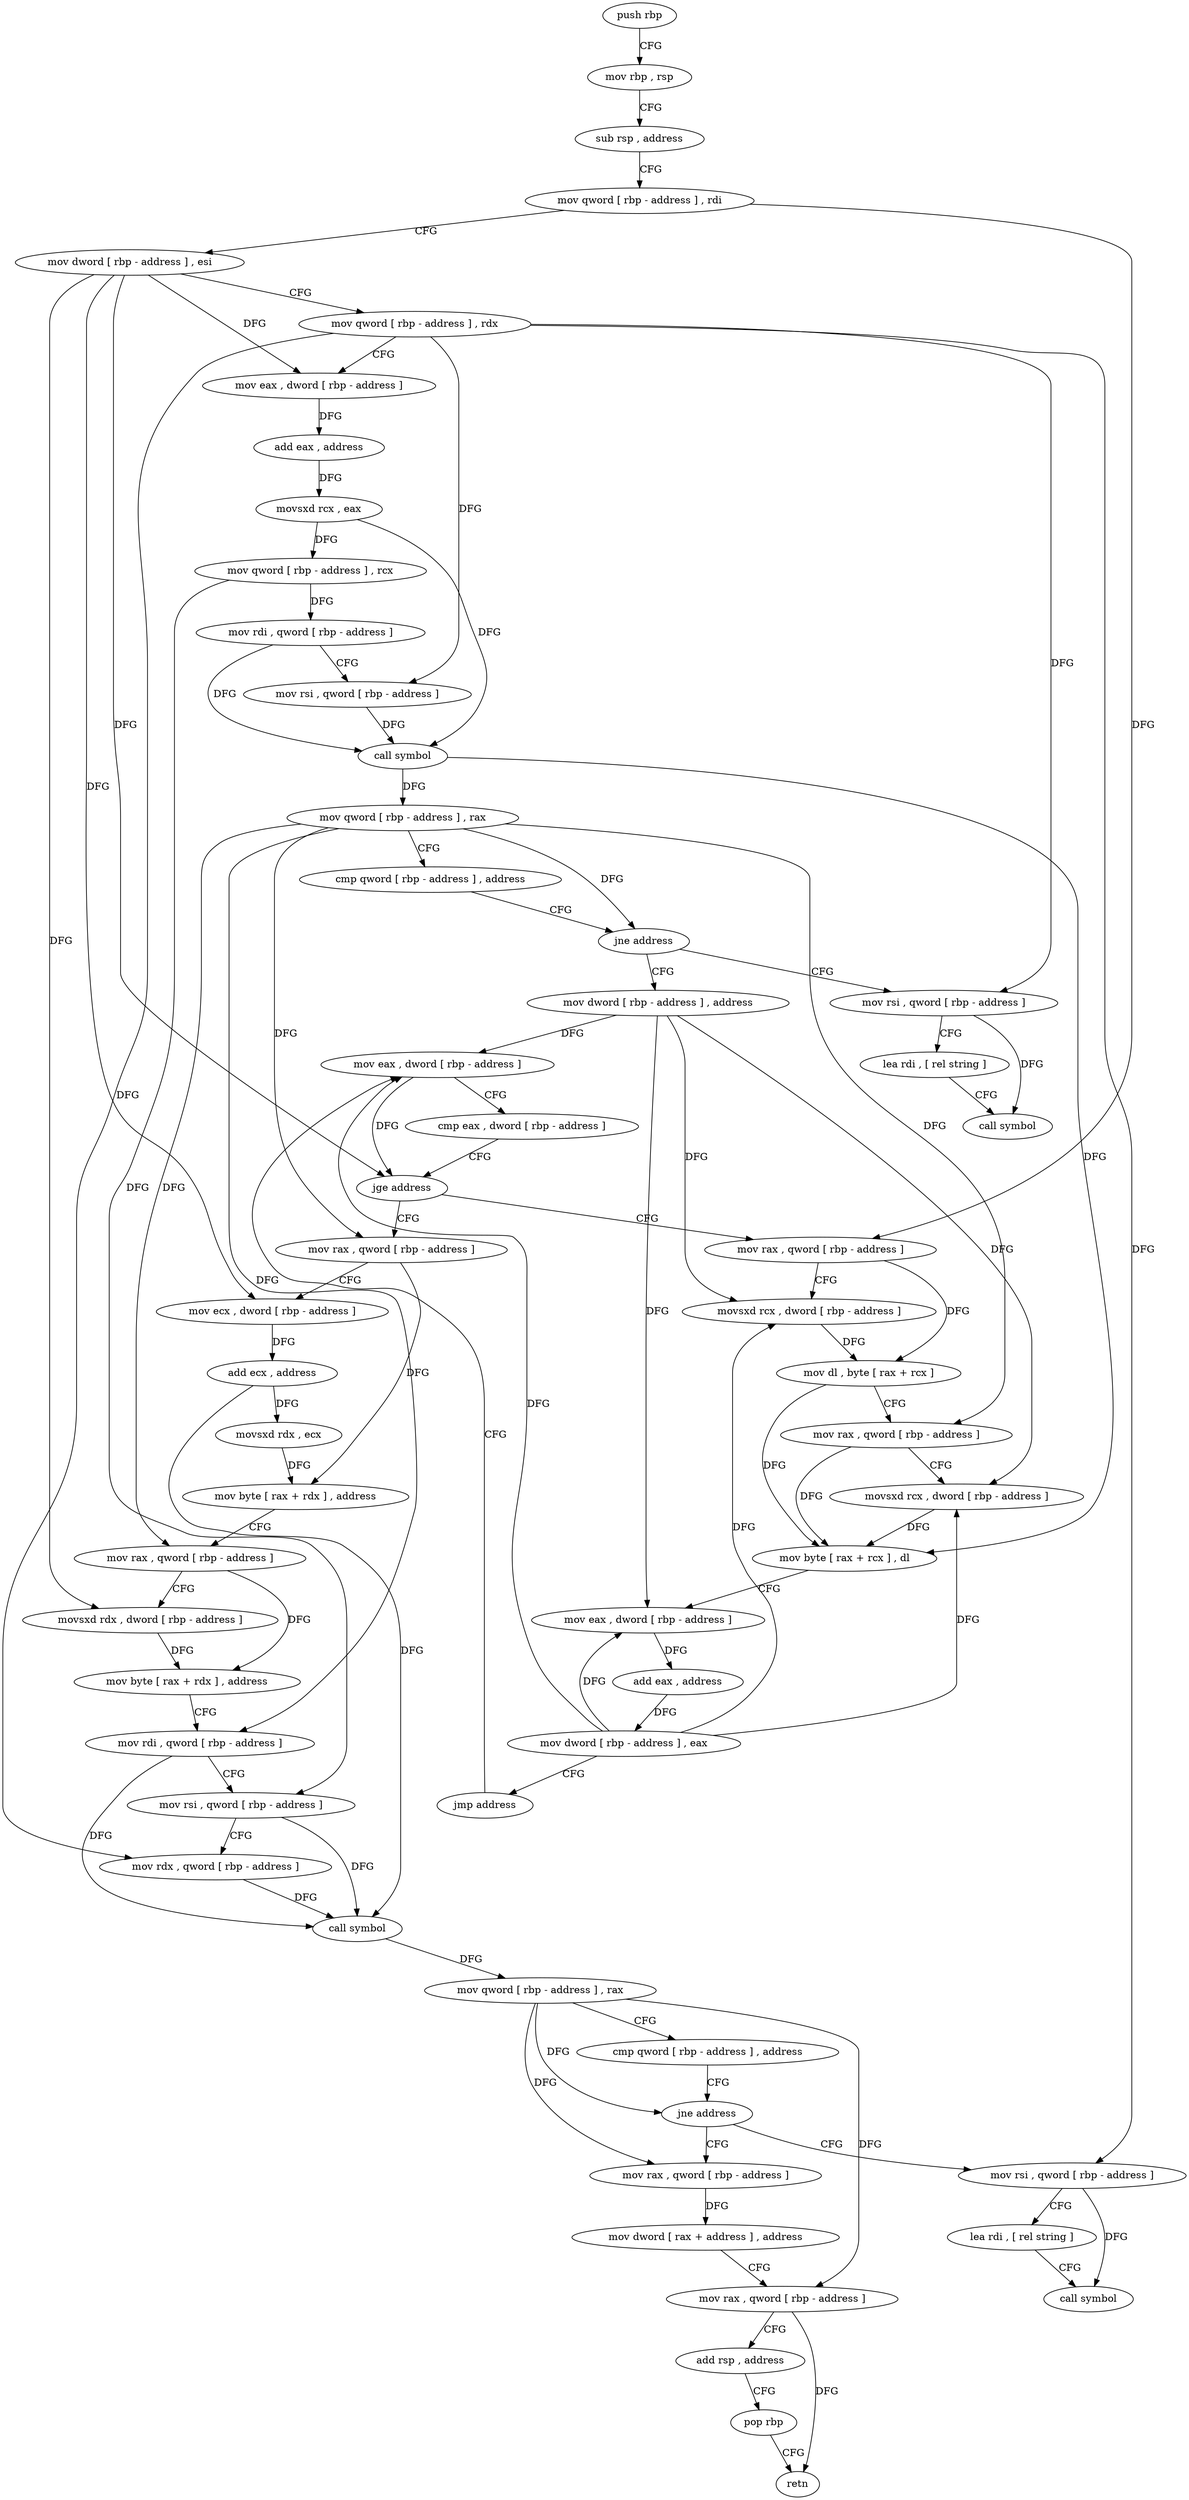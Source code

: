 digraph "func" {
"153296" [label = "push rbp" ]
"153297" [label = "mov rbp , rsp" ]
"153300" [label = "sub rsp , address" ]
"153304" [label = "mov qword [ rbp - address ] , rdi" ]
"153308" [label = "mov dword [ rbp - address ] , esi" ]
"153311" [label = "mov qword [ rbp - address ] , rdx" ]
"153315" [label = "mov eax , dword [ rbp - address ]" ]
"153318" [label = "add eax , address" ]
"153321" [label = "movsxd rcx , eax" ]
"153324" [label = "mov qword [ rbp - address ] , rcx" ]
"153328" [label = "mov rdi , qword [ rbp - address ]" ]
"153332" [label = "mov rsi , qword [ rbp - address ]" ]
"153336" [label = "call symbol" ]
"153341" [label = "mov qword [ rbp - address ] , rax" ]
"153345" [label = "cmp qword [ rbp - address ] , address" ]
"153350" [label = "jne address" ]
"153372" [label = "mov dword [ rbp - address ] , address" ]
"153356" [label = "mov rsi , qword [ rbp - address ]" ]
"153379" [label = "mov eax , dword [ rbp - address ]" ]
"153360" [label = "lea rdi , [ rel string ]" ]
"153367" [label = "call symbol" ]
"153427" [label = "mov rax , qword [ rbp - address ]" ]
"153431" [label = "mov ecx , dword [ rbp - address ]" ]
"153434" [label = "add ecx , address" ]
"153437" [label = "movsxd rdx , ecx" ]
"153440" [label = "mov byte [ rax + rdx ] , address" ]
"153444" [label = "mov rax , qword [ rbp - address ]" ]
"153448" [label = "movsxd rdx , dword [ rbp - address ]" ]
"153452" [label = "mov byte [ rax + rdx ] , address" ]
"153456" [label = "mov rdi , qword [ rbp - address ]" ]
"153460" [label = "mov rsi , qword [ rbp - address ]" ]
"153464" [label = "mov rdx , qword [ rbp - address ]" ]
"153468" [label = "call symbol" ]
"153473" [label = "mov qword [ rbp - address ] , rax" ]
"153477" [label = "cmp qword [ rbp - address ] , address" ]
"153482" [label = "jne address" ]
"153504" [label = "mov rax , qword [ rbp - address ]" ]
"153488" [label = "mov rsi , qword [ rbp - address ]" ]
"153391" [label = "mov rax , qword [ rbp - address ]" ]
"153395" [label = "movsxd rcx , dword [ rbp - address ]" ]
"153399" [label = "mov dl , byte [ rax + rcx ]" ]
"153402" [label = "mov rax , qword [ rbp - address ]" ]
"153406" [label = "movsxd rcx , dword [ rbp - address ]" ]
"153410" [label = "mov byte [ rax + rcx ] , dl" ]
"153413" [label = "mov eax , dword [ rbp - address ]" ]
"153416" [label = "add eax , address" ]
"153419" [label = "mov dword [ rbp - address ] , eax" ]
"153422" [label = "jmp address" ]
"153508" [label = "mov dword [ rax + address ] , address" ]
"153515" [label = "mov rax , qword [ rbp - address ]" ]
"153519" [label = "add rsp , address" ]
"153523" [label = "pop rbp" ]
"153524" [label = "retn" ]
"153492" [label = "lea rdi , [ rel string ]" ]
"153499" [label = "call symbol" ]
"153382" [label = "cmp eax , dword [ rbp - address ]" ]
"153385" [label = "jge address" ]
"153296" -> "153297" [ label = "CFG" ]
"153297" -> "153300" [ label = "CFG" ]
"153300" -> "153304" [ label = "CFG" ]
"153304" -> "153308" [ label = "CFG" ]
"153304" -> "153391" [ label = "DFG" ]
"153308" -> "153311" [ label = "CFG" ]
"153308" -> "153315" [ label = "DFG" ]
"153308" -> "153385" [ label = "DFG" ]
"153308" -> "153431" [ label = "DFG" ]
"153308" -> "153448" [ label = "DFG" ]
"153311" -> "153315" [ label = "CFG" ]
"153311" -> "153332" [ label = "DFG" ]
"153311" -> "153356" [ label = "DFG" ]
"153311" -> "153464" [ label = "DFG" ]
"153311" -> "153488" [ label = "DFG" ]
"153315" -> "153318" [ label = "DFG" ]
"153318" -> "153321" [ label = "DFG" ]
"153321" -> "153324" [ label = "DFG" ]
"153321" -> "153336" [ label = "DFG" ]
"153324" -> "153328" [ label = "DFG" ]
"153324" -> "153460" [ label = "DFG" ]
"153328" -> "153332" [ label = "CFG" ]
"153328" -> "153336" [ label = "DFG" ]
"153332" -> "153336" [ label = "DFG" ]
"153336" -> "153341" [ label = "DFG" ]
"153336" -> "153410" [ label = "DFG" ]
"153341" -> "153345" [ label = "CFG" ]
"153341" -> "153350" [ label = "DFG" ]
"153341" -> "153427" [ label = "DFG" ]
"153341" -> "153444" [ label = "DFG" ]
"153341" -> "153456" [ label = "DFG" ]
"153341" -> "153402" [ label = "DFG" ]
"153345" -> "153350" [ label = "CFG" ]
"153350" -> "153372" [ label = "CFG" ]
"153350" -> "153356" [ label = "CFG" ]
"153372" -> "153379" [ label = "DFG" ]
"153372" -> "153395" [ label = "DFG" ]
"153372" -> "153406" [ label = "DFG" ]
"153372" -> "153413" [ label = "DFG" ]
"153356" -> "153360" [ label = "CFG" ]
"153356" -> "153367" [ label = "DFG" ]
"153379" -> "153382" [ label = "CFG" ]
"153379" -> "153385" [ label = "DFG" ]
"153360" -> "153367" [ label = "CFG" ]
"153427" -> "153431" [ label = "CFG" ]
"153427" -> "153440" [ label = "DFG" ]
"153431" -> "153434" [ label = "DFG" ]
"153434" -> "153437" [ label = "DFG" ]
"153434" -> "153468" [ label = "DFG" ]
"153437" -> "153440" [ label = "DFG" ]
"153440" -> "153444" [ label = "CFG" ]
"153444" -> "153448" [ label = "CFG" ]
"153444" -> "153452" [ label = "DFG" ]
"153448" -> "153452" [ label = "DFG" ]
"153452" -> "153456" [ label = "CFG" ]
"153456" -> "153460" [ label = "CFG" ]
"153456" -> "153468" [ label = "DFG" ]
"153460" -> "153464" [ label = "CFG" ]
"153460" -> "153468" [ label = "DFG" ]
"153464" -> "153468" [ label = "DFG" ]
"153468" -> "153473" [ label = "DFG" ]
"153473" -> "153477" [ label = "CFG" ]
"153473" -> "153482" [ label = "DFG" ]
"153473" -> "153504" [ label = "DFG" ]
"153473" -> "153515" [ label = "DFG" ]
"153477" -> "153482" [ label = "CFG" ]
"153482" -> "153504" [ label = "CFG" ]
"153482" -> "153488" [ label = "CFG" ]
"153504" -> "153508" [ label = "DFG" ]
"153488" -> "153492" [ label = "CFG" ]
"153488" -> "153499" [ label = "DFG" ]
"153391" -> "153395" [ label = "CFG" ]
"153391" -> "153399" [ label = "DFG" ]
"153395" -> "153399" [ label = "DFG" ]
"153399" -> "153402" [ label = "CFG" ]
"153399" -> "153410" [ label = "DFG" ]
"153402" -> "153406" [ label = "CFG" ]
"153402" -> "153410" [ label = "DFG" ]
"153406" -> "153410" [ label = "DFG" ]
"153410" -> "153413" [ label = "CFG" ]
"153413" -> "153416" [ label = "DFG" ]
"153416" -> "153419" [ label = "DFG" ]
"153419" -> "153422" [ label = "CFG" ]
"153419" -> "153379" [ label = "DFG" ]
"153419" -> "153395" [ label = "DFG" ]
"153419" -> "153406" [ label = "DFG" ]
"153419" -> "153413" [ label = "DFG" ]
"153422" -> "153379" [ label = "CFG" ]
"153508" -> "153515" [ label = "CFG" ]
"153515" -> "153519" [ label = "CFG" ]
"153515" -> "153524" [ label = "DFG" ]
"153519" -> "153523" [ label = "CFG" ]
"153523" -> "153524" [ label = "CFG" ]
"153492" -> "153499" [ label = "CFG" ]
"153382" -> "153385" [ label = "CFG" ]
"153385" -> "153427" [ label = "CFG" ]
"153385" -> "153391" [ label = "CFG" ]
}
